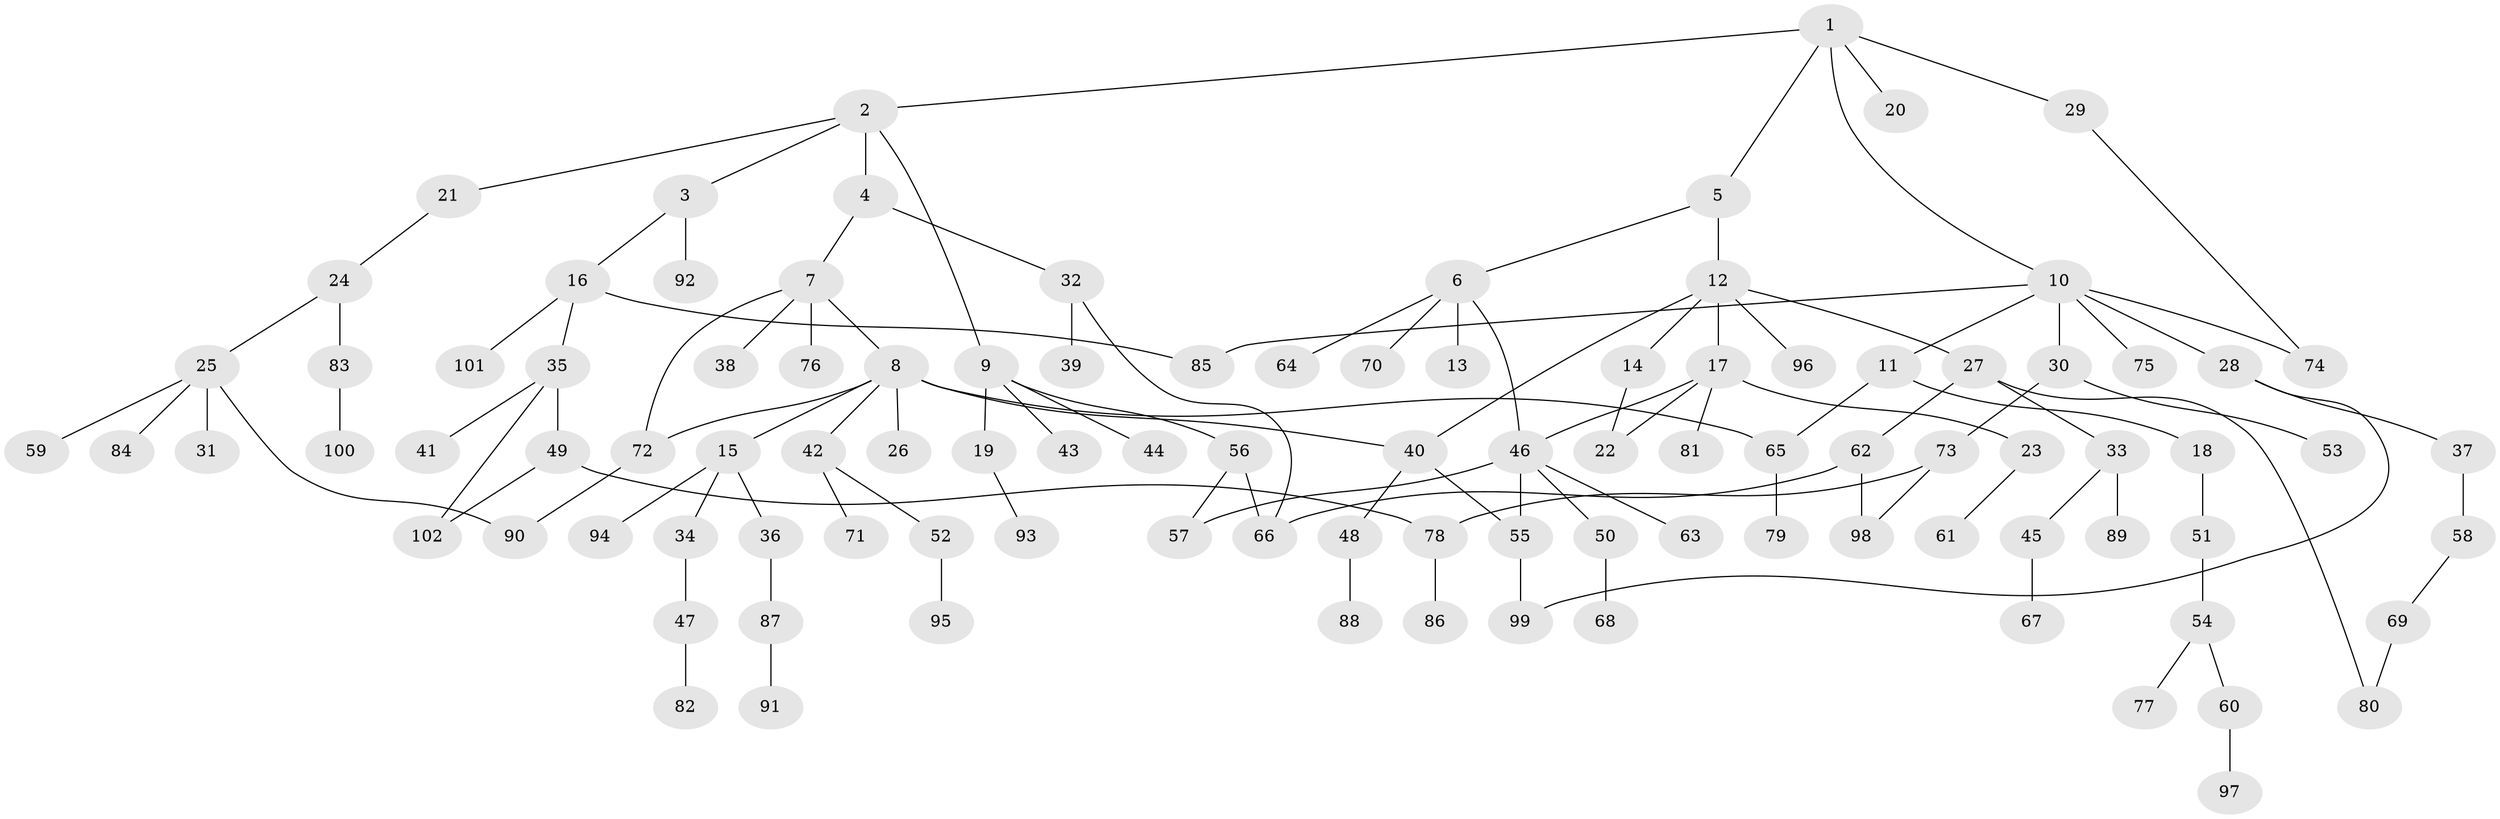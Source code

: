 // coarse degree distribution, {5: 0.0967741935483871, 2: 0.16129032258064516, 4: 0.12903225806451613, 6: 0.06451612903225806, 3: 0.2903225806451613, 1: 0.25806451612903225}
// Generated by graph-tools (version 1.1) at 2025/48/03/04/25 22:48:53]
// undirected, 102 vertices, 118 edges
graph export_dot {
  node [color=gray90,style=filled];
  1;
  2;
  3;
  4;
  5;
  6;
  7;
  8;
  9;
  10;
  11;
  12;
  13;
  14;
  15;
  16;
  17;
  18;
  19;
  20;
  21;
  22;
  23;
  24;
  25;
  26;
  27;
  28;
  29;
  30;
  31;
  32;
  33;
  34;
  35;
  36;
  37;
  38;
  39;
  40;
  41;
  42;
  43;
  44;
  45;
  46;
  47;
  48;
  49;
  50;
  51;
  52;
  53;
  54;
  55;
  56;
  57;
  58;
  59;
  60;
  61;
  62;
  63;
  64;
  65;
  66;
  67;
  68;
  69;
  70;
  71;
  72;
  73;
  74;
  75;
  76;
  77;
  78;
  79;
  80;
  81;
  82;
  83;
  84;
  85;
  86;
  87;
  88;
  89;
  90;
  91;
  92;
  93;
  94;
  95;
  96;
  97;
  98;
  99;
  100;
  101;
  102;
  1 -- 2;
  1 -- 5;
  1 -- 10;
  1 -- 20;
  1 -- 29;
  2 -- 3;
  2 -- 4;
  2 -- 9;
  2 -- 21;
  3 -- 16;
  3 -- 92;
  4 -- 7;
  4 -- 32;
  5 -- 6;
  5 -- 12;
  6 -- 13;
  6 -- 46;
  6 -- 64;
  6 -- 70;
  7 -- 8;
  7 -- 38;
  7 -- 76;
  7 -- 72;
  8 -- 15;
  8 -- 26;
  8 -- 42;
  8 -- 65;
  8 -- 72;
  8 -- 40;
  9 -- 19;
  9 -- 43;
  9 -- 44;
  9 -- 56;
  10 -- 11;
  10 -- 28;
  10 -- 30;
  10 -- 75;
  10 -- 74;
  10 -- 85;
  11 -- 18;
  11 -- 65;
  12 -- 14;
  12 -- 17;
  12 -- 27;
  12 -- 40;
  12 -- 96;
  14 -- 22;
  15 -- 34;
  15 -- 36;
  15 -- 94;
  16 -- 35;
  16 -- 85;
  16 -- 101;
  17 -- 23;
  17 -- 81;
  17 -- 46;
  17 -- 22;
  18 -- 51;
  19 -- 93;
  21 -- 24;
  23 -- 61;
  24 -- 25;
  24 -- 83;
  25 -- 31;
  25 -- 59;
  25 -- 84;
  25 -- 90;
  27 -- 33;
  27 -- 62;
  27 -- 80;
  28 -- 37;
  28 -- 99;
  29 -- 74;
  30 -- 53;
  30 -- 73;
  32 -- 39;
  32 -- 66;
  33 -- 45;
  33 -- 89;
  34 -- 47;
  35 -- 41;
  35 -- 49;
  35 -- 102;
  36 -- 87;
  37 -- 58;
  40 -- 48;
  40 -- 55;
  42 -- 52;
  42 -- 71;
  45 -- 67;
  46 -- 50;
  46 -- 63;
  46 -- 55;
  46 -- 57;
  47 -- 82;
  48 -- 88;
  49 -- 102;
  49 -- 78;
  50 -- 68;
  51 -- 54;
  52 -- 95;
  54 -- 60;
  54 -- 77;
  55 -- 99;
  56 -- 57;
  56 -- 66;
  58 -- 69;
  60 -- 97;
  62 -- 66;
  62 -- 98;
  65 -- 79;
  69 -- 80;
  72 -- 90;
  73 -- 78;
  73 -- 98;
  78 -- 86;
  83 -- 100;
  87 -- 91;
}
